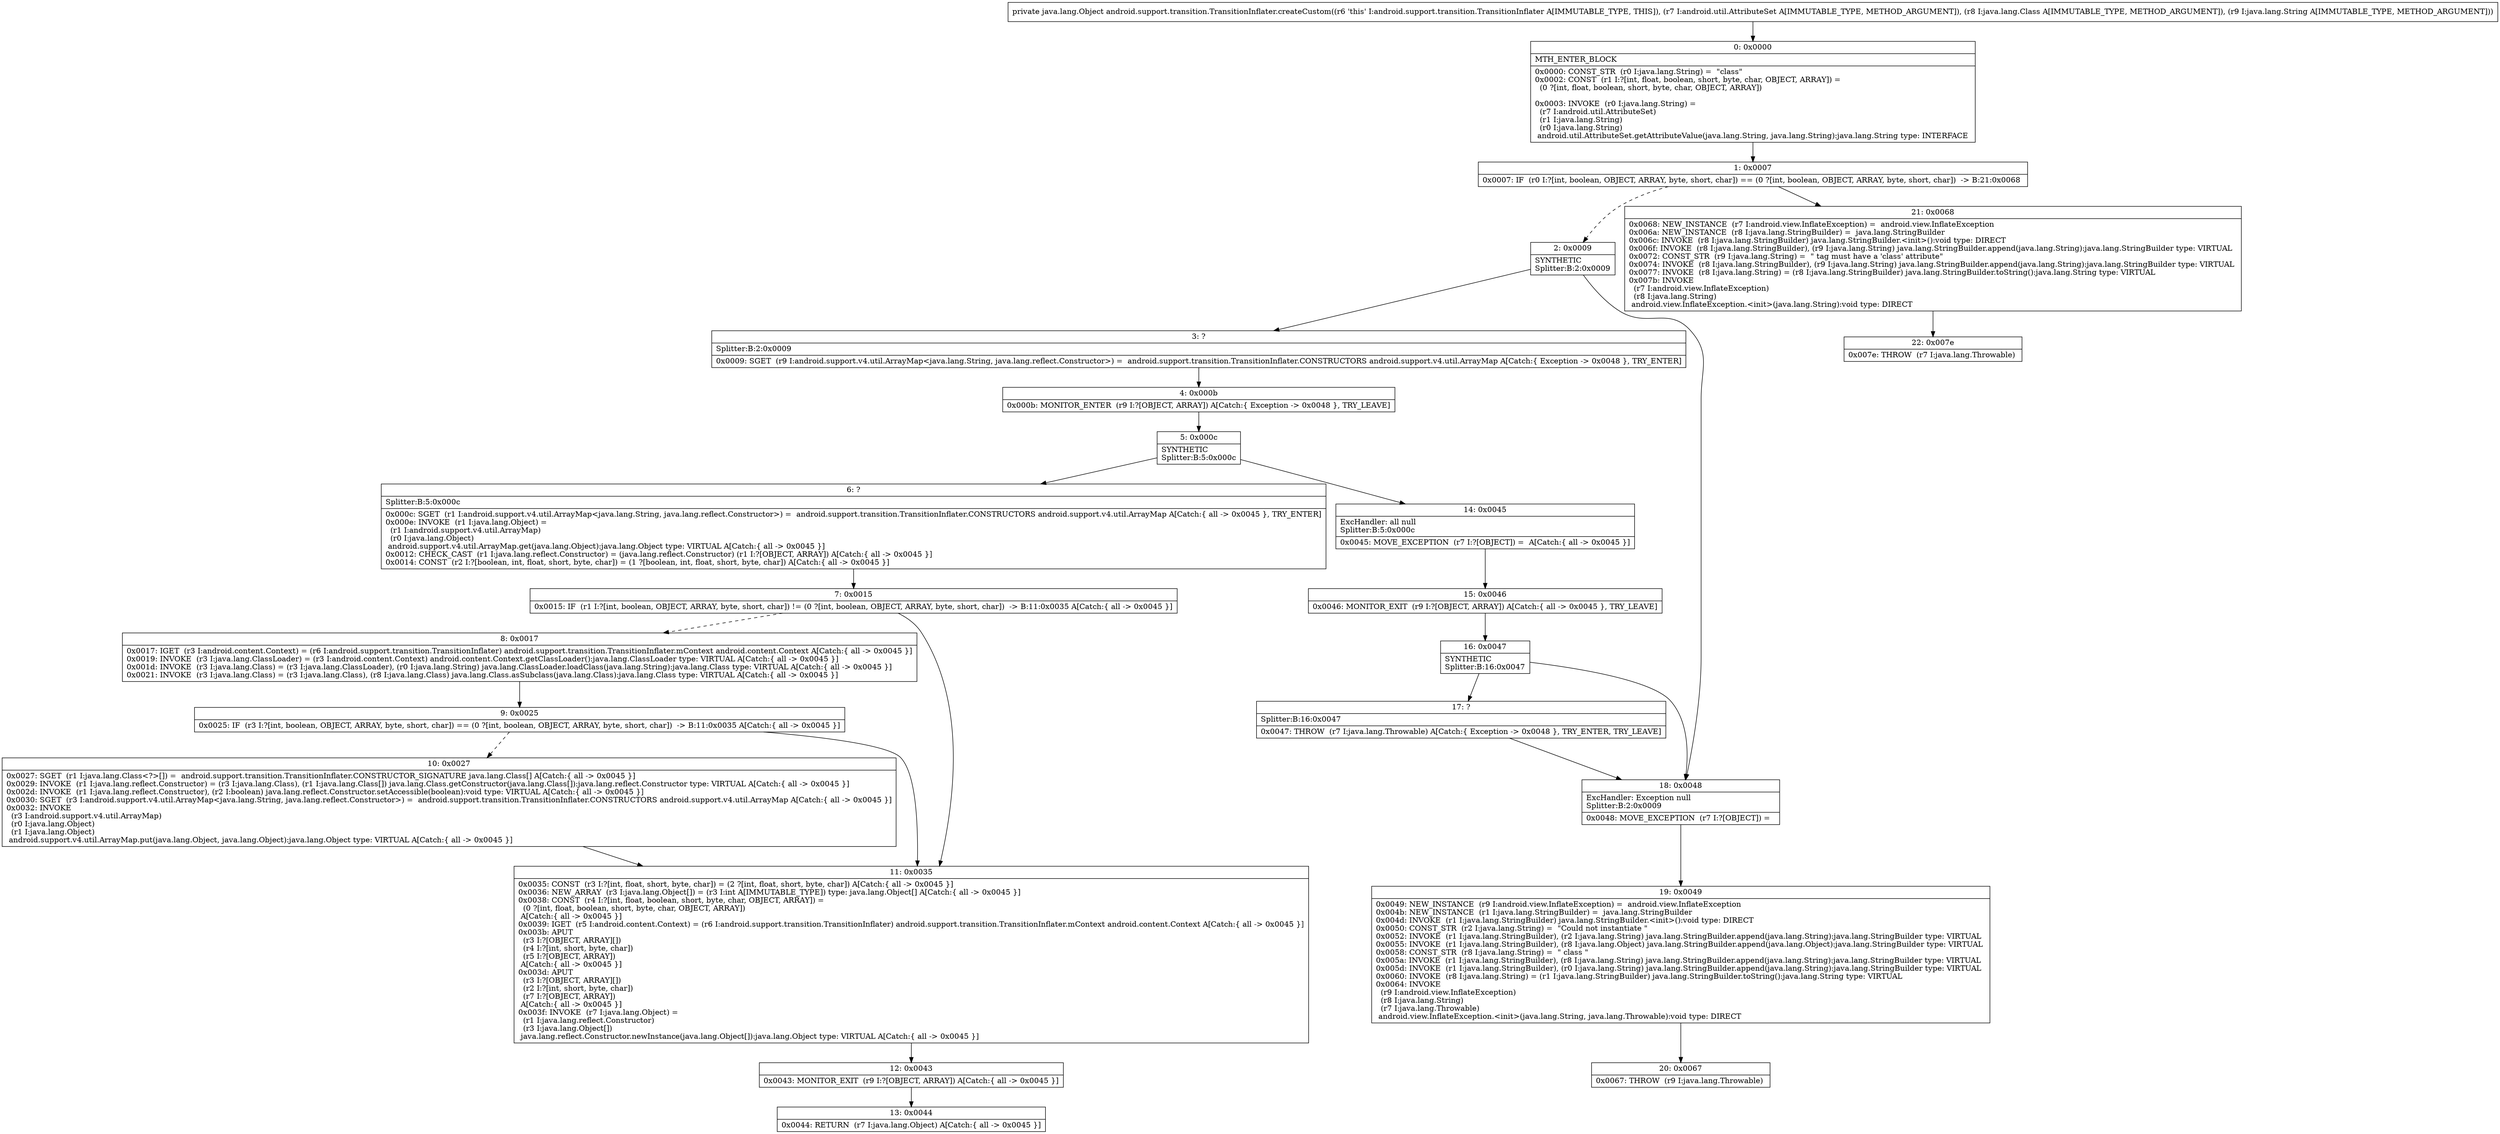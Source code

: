digraph "CFG forandroid.support.transition.TransitionInflater.createCustom(Landroid\/util\/AttributeSet;Ljava\/lang\/Class;Ljava\/lang\/String;)Ljava\/lang\/Object;" {
Node_0 [shape=record,label="{0\:\ 0x0000|MTH_ENTER_BLOCK\l|0x0000: CONST_STR  (r0 I:java.lang.String) =  \"class\" \l0x0002: CONST  (r1 I:?[int, float, boolean, short, byte, char, OBJECT, ARRAY]) = \l  (0 ?[int, float, boolean, short, byte, char, OBJECT, ARRAY])\l \l0x0003: INVOKE  (r0 I:java.lang.String) = \l  (r7 I:android.util.AttributeSet)\l  (r1 I:java.lang.String)\l  (r0 I:java.lang.String)\l android.util.AttributeSet.getAttributeValue(java.lang.String, java.lang.String):java.lang.String type: INTERFACE \l}"];
Node_1 [shape=record,label="{1\:\ 0x0007|0x0007: IF  (r0 I:?[int, boolean, OBJECT, ARRAY, byte, short, char]) == (0 ?[int, boolean, OBJECT, ARRAY, byte, short, char])  \-\> B:21:0x0068 \l}"];
Node_2 [shape=record,label="{2\:\ 0x0009|SYNTHETIC\lSplitter:B:2:0x0009\l}"];
Node_3 [shape=record,label="{3\:\ ?|Splitter:B:2:0x0009\l|0x0009: SGET  (r9 I:android.support.v4.util.ArrayMap\<java.lang.String, java.lang.reflect.Constructor\>) =  android.support.transition.TransitionInflater.CONSTRUCTORS android.support.v4.util.ArrayMap A[Catch:\{ Exception \-\> 0x0048 \}, TRY_ENTER]\l}"];
Node_4 [shape=record,label="{4\:\ 0x000b|0x000b: MONITOR_ENTER  (r9 I:?[OBJECT, ARRAY]) A[Catch:\{ Exception \-\> 0x0048 \}, TRY_LEAVE]\l}"];
Node_5 [shape=record,label="{5\:\ 0x000c|SYNTHETIC\lSplitter:B:5:0x000c\l}"];
Node_6 [shape=record,label="{6\:\ ?|Splitter:B:5:0x000c\l|0x000c: SGET  (r1 I:android.support.v4.util.ArrayMap\<java.lang.String, java.lang.reflect.Constructor\>) =  android.support.transition.TransitionInflater.CONSTRUCTORS android.support.v4.util.ArrayMap A[Catch:\{ all \-\> 0x0045 \}, TRY_ENTER]\l0x000e: INVOKE  (r1 I:java.lang.Object) = \l  (r1 I:android.support.v4.util.ArrayMap)\l  (r0 I:java.lang.Object)\l android.support.v4.util.ArrayMap.get(java.lang.Object):java.lang.Object type: VIRTUAL A[Catch:\{ all \-\> 0x0045 \}]\l0x0012: CHECK_CAST  (r1 I:java.lang.reflect.Constructor) = (java.lang.reflect.Constructor) (r1 I:?[OBJECT, ARRAY]) A[Catch:\{ all \-\> 0x0045 \}]\l0x0014: CONST  (r2 I:?[boolean, int, float, short, byte, char]) = (1 ?[boolean, int, float, short, byte, char]) A[Catch:\{ all \-\> 0x0045 \}]\l}"];
Node_7 [shape=record,label="{7\:\ 0x0015|0x0015: IF  (r1 I:?[int, boolean, OBJECT, ARRAY, byte, short, char]) != (0 ?[int, boolean, OBJECT, ARRAY, byte, short, char])  \-\> B:11:0x0035 A[Catch:\{ all \-\> 0x0045 \}]\l}"];
Node_8 [shape=record,label="{8\:\ 0x0017|0x0017: IGET  (r3 I:android.content.Context) = (r6 I:android.support.transition.TransitionInflater) android.support.transition.TransitionInflater.mContext android.content.Context A[Catch:\{ all \-\> 0x0045 \}]\l0x0019: INVOKE  (r3 I:java.lang.ClassLoader) = (r3 I:android.content.Context) android.content.Context.getClassLoader():java.lang.ClassLoader type: VIRTUAL A[Catch:\{ all \-\> 0x0045 \}]\l0x001d: INVOKE  (r3 I:java.lang.Class) = (r3 I:java.lang.ClassLoader), (r0 I:java.lang.String) java.lang.ClassLoader.loadClass(java.lang.String):java.lang.Class type: VIRTUAL A[Catch:\{ all \-\> 0x0045 \}]\l0x0021: INVOKE  (r3 I:java.lang.Class) = (r3 I:java.lang.Class), (r8 I:java.lang.Class) java.lang.Class.asSubclass(java.lang.Class):java.lang.Class type: VIRTUAL A[Catch:\{ all \-\> 0x0045 \}]\l}"];
Node_9 [shape=record,label="{9\:\ 0x0025|0x0025: IF  (r3 I:?[int, boolean, OBJECT, ARRAY, byte, short, char]) == (0 ?[int, boolean, OBJECT, ARRAY, byte, short, char])  \-\> B:11:0x0035 A[Catch:\{ all \-\> 0x0045 \}]\l}"];
Node_10 [shape=record,label="{10\:\ 0x0027|0x0027: SGET  (r1 I:java.lang.Class\<?\>[]) =  android.support.transition.TransitionInflater.CONSTRUCTOR_SIGNATURE java.lang.Class[] A[Catch:\{ all \-\> 0x0045 \}]\l0x0029: INVOKE  (r1 I:java.lang.reflect.Constructor) = (r3 I:java.lang.Class), (r1 I:java.lang.Class[]) java.lang.Class.getConstructor(java.lang.Class[]):java.lang.reflect.Constructor type: VIRTUAL A[Catch:\{ all \-\> 0x0045 \}]\l0x002d: INVOKE  (r1 I:java.lang.reflect.Constructor), (r2 I:boolean) java.lang.reflect.Constructor.setAccessible(boolean):void type: VIRTUAL A[Catch:\{ all \-\> 0x0045 \}]\l0x0030: SGET  (r3 I:android.support.v4.util.ArrayMap\<java.lang.String, java.lang.reflect.Constructor\>) =  android.support.transition.TransitionInflater.CONSTRUCTORS android.support.v4.util.ArrayMap A[Catch:\{ all \-\> 0x0045 \}]\l0x0032: INVOKE  \l  (r3 I:android.support.v4.util.ArrayMap)\l  (r0 I:java.lang.Object)\l  (r1 I:java.lang.Object)\l android.support.v4.util.ArrayMap.put(java.lang.Object, java.lang.Object):java.lang.Object type: VIRTUAL A[Catch:\{ all \-\> 0x0045 \}]\l}"];
Node_11 [shape=record,label="{11\:\ 0x0035|0x0035: CONST  (r3 I:?[int, float, short, byte, char]) = (2 ?[int, float, short, byte, char]) A[Catch:\{ all \-\> 0x0045 \}]\l0x0036: NEW_ARRAY  (r3 I:java.lang.Object[]) = (r3 I:int A[IMMUTABLE_TYPE]) type: java.lang.Object[] A[Catch:\{ all \-\> 0x0045 \}]\l0x0038: CONST  (r4 I:?[int, float, boolean, short, byte, char, OBJECT, ARRAY]) = \l  (0 ?[int, float, boolean, short, byte, char, OBJECT, ARRAY])\l A[Catch:\{ all \-\> 0x0045 \}]\l0x0039: IGET  (r5 I:android.content.Context) = (r6 I:android.support.transition.TransitionInflater) android.support.transition.TransitionInflater.mContext android.content.Context A[Catch:\{ all \-\> 0x0045 \}]\l0x003b: APUT  \l  (r3 I:?[OBJECT, ARRAY][])\l  (r4 I:?[int, short, byte, char])\l  (r5 I:?[OBJECT, ARRAY])\l A[Catch:\{ all \-\> 0x0045 \}]\l0x003d: APUT  \l  (r3 I:?[OBJECT, ARRAY][])\l  (r2 I:?[int, short, byte, char])\l  (r7 I:?[OBJECT, ARRAY])\l A[Catch:\{ all \-\> 0x0045 \}]\l0x003f: INVOKE  (r7 I:java.lang.Object) = \l  (r1 I:java.lang.reflect.Constructor)\l  (r3 I:java.lang.Object[])\l java.lang.reflect.Constructor.newInstance(java.lang.Object[]):java.lang.Object type: VIRTUAL A[Catch:\{ all \-\> 0x0045 \}]\l}"];
Node_12 [shape=record,label="{12\:\ 0x0043|0x0043: MONITOR_EXIT  (r9 I:?[OBJECT, ARRAY]) A[Catch:\{ all \-\> 0x0045 \}]\l}"];
Node_13 [shape=record,label="{13\:\ 0x0044|0x0044: RETURN  (r7 I:java.lang.Object) A[Catch:\{ all \-\> 0x0045 \}]\l}"];
Node_14 [shape=record,label="{14\:\ 0x0045|ExcHandler: all null\lSplitter:B:5:0x000c\l|0x0045: MOVE_EXCEPTION  (r7 I:?[OBJECT]) =  A[Catch:\{ all \-\> 0x0045 \}]\l}"];
Node_15 [shape=record,label="{15\:\ 0x0046|0x0046: MONITOR_EXIT  (r9 I:?[OBJECT, ARRAY]) A[Catch:\{ all \-\> 0x0045 \}, TRY_LEAVE]\l}"];
Node_16 [shape=record,label="{16\:\ 0x0047|SYNTHETIC\lSplitter:B:16:0x0047\l}"];
Node_17 [shape=record,label="{17\:\ ?|Splitter:B:16:0x0047\l|0x0047: THROW  (r7 I:java.lang.Throwable) A[Catch:\{ Exception \-\> 0x0048 \}, TRY_ENTER, TRY_LEAVE]\l}"];
Node_18 [shape=record,label="{18\:\ 0x0048|ExcHandler: Exception null\lSplitter:B:2:0x0009\l|0x0048: MOVE_EXCEPTION  (r7 I:?[OBJECT]) =  \l}"];
Node_19 [shape=record,label="{19\:\ 0x0049|0x0049: NEW_INSTANCE  (r9 I:android.view.InflateException) =  android.view.InflateException \l0x004b: NEW_INSTANCE  (r1 I:java.lang.StringBuilder) =  java.lang.StringBuilder \l0x004d: INVOKE  (r1 I:java.lang.StringBuilder) java.lang.StringBuilder.\<init\>():void type: DIRECT \l0x0050: CONST_STR  (r2 I:java.lang.String) =  \"Could not instantiate \" \l0x0052: INVOKE  (r1 I:java.lang.StringBuilder), (r2 I:java.lang.String) java.lang.StringBuilder.append(java.lang.String):java.lang.StringBuilder type: VIRTUAL \l0x0055: INVOKE  (r1 I:java.lang.StringBuilder), (r8 I:java.lang.Object) java.lang.StringBuilder.append(java.lang.Object):java.lang.StringBuilder type: VIRTUAL \l0x0058: CONST_STR  (r8 I:java.lang.String) =  \" class \" \l0x005a: INVOKE  (r1 I:java.lang.StringBuilder), (r8 I:java.lang.String) java.lang.StringBuilder.append(java.lang.String):java.lang.StringBuilder type: VIRTUAL \l0x005d: INVOKE  (r1 I:java.lang.StringBuilder), (r0 I:java.lang.String) java.lang.StringBuilder.append(java.lang.String):java.lang.StringBuilder type: VIRTUAL \l0x0060: INVOKE  (r8 I:java.lang.String) = (r1 I:java.lang.StringBuilder) java.lang.StringBuilder.toString():java.lang.String type: VIRTUAL \l0x0064: INVOKE  \l  (r9 I:android.view.InflateException)\l  (r8 I:java.lang.String)\l  (r7 I:java.lang.Throwable)\l android.view.InflateException.\<init\>(java.lang.String, java.lang.Throwable):void type: DIRECT \l}"];
Node_20 [shape=record,label="{20\:\ 0x0067|0x0067: THROW  (r9 I:java.lang.Throwable) \l}"];
Node_21 [shape=record,label="{21\:\ 0x0068|0x0068: NEW_INSTANCE  (r7 I:android.view.InflateException) =  android.view.InflateException \l0x006a: NEW_INSTANCE  (r8 I:java.lang.StringBuilder) =  java.lang.StringBuilder \l0x006c: INVOKE  (r8 I:java.lang.StringBuilder) java.lang.StringBuilder.\<init\>():void type: DIRECT \l0x006f: INVOKE  (r8 I:java.lang.StringBuilder), (r9 I:java.lang.String) java.lang.StringBuilder.append(java.lang.String):java.lang.StringBuilder type: VIRTUAL \l0x0072: CONST_STR  (r9 I:java.lang.String) =  \" tag must have a 'class' attribute\" \l0x0074: INVOKE  (r8 I:java.lang.StringBuilder), (r9 I:java.lang.String) java.lang.StringBuilder.append(java.lang.String):java.lang.StringBuilder type: VIRTUAL \l0x0077: INVOKE  (r8 I:java.lang.String) = (r8 I:java.lang.StringBuilder) java.lang.StringBuilder.toString():java.lang.String type: VIRTUAL \l0x007b: INVOKE  \l  (r7 I:android.view.InflateException)\l  (r8 I:java.lang.String)\l android.view.InflateException.\<init\>(java.lang.String):void type: DIRECT \l}"];
Node_22 [shape=record,label="{22\:\ 0x007e|0x007e: THROW  (r7 I:java.lang.Throwable) \l}"];
MethodNode[shape=record,label="{private java.lang.Object android.support.transition.TransitionInflater.createCustom((r6 'this' I:android.support.transition.TransitionInflater A[IMMUTABLE_TYPE, THIS]), (r7 I:android.util.AttributeSet A[IMMUTABLE_TYPE, METHOD_ARGUMENT]), (r8 I:java.lang.Class A[IMMUTABLE_TYPE, METHOD_ARGUMENT]), (r9 I:java.lang.String A[IMMUTABLE_TYPE, METHOD_ARGUMENT])) }"];
MethodNode -> Node_0;
Node_0 -> Node_1;
Node_1 -> Node_2[style=dashed];
Node_1 -> Node_21;
Node_2 -> Node_3;
Node_2 -> Node_18;
Node_3 -> Node_4;
Node_4 -> Node_5;
Node_5 -> Node_6;
Node_5 -> Node_14;
Node_6 -> Node_7;
Node_7 -> Node_8[style=dashed];
Node_7 -> Node_11;
Node_8 -> Node_9;
Node_9 -> Node_10[style=dashed];
Node_9 -> Node_11;
Node_10 -> Node_11;
Node_11 -> Node_12;
Node_12 -> Node_13;
Node_14 -> Node_15;
Node_15 -> Node_16;
Node_16 -> Node_17;
Node_16 -> Node_18;
Node_17 -> Node_18;
Node_18 -> Node_19;
Node_19 -> Node_20;
Node_21 -> Node_22;
}

